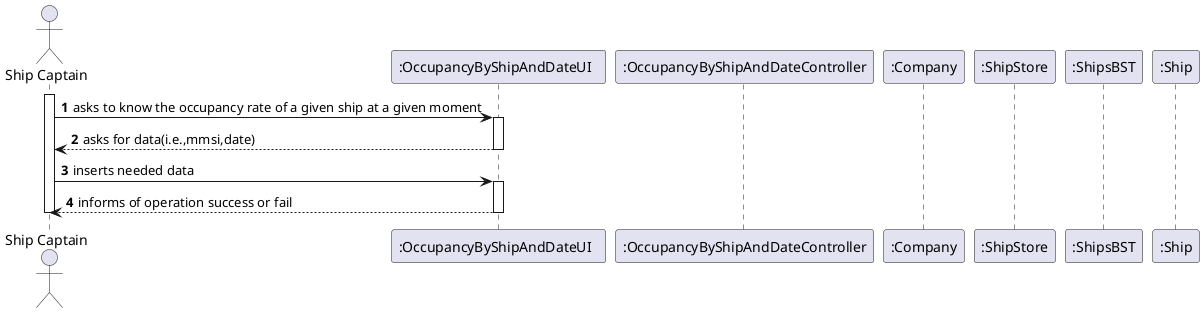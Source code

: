 @startuml
autonumber
'hide footbox
actor "Ship Captain" as SC
participant ":OccupancyByShipAndDateUI  " as UI
participant ":OccupancyByShipAndDateController" as CTRL
participant ":Company" as CMP
participant ":ShipStore" as STORE
participant ":ShipsBST" as SBST
participant ":Ship" as SHIP

activate SC
SC -> UI : asks to know the occupancy rate of a given ship at a given moment
activate UI
UI --> SC : asks for data(i.e.,mmsi,date)
deactivate UI
SC -> UI : inserts needed data
activate UI
UI --> SC : informs of operation success or fail
deactivate UI
deactivate SC

@enduml
